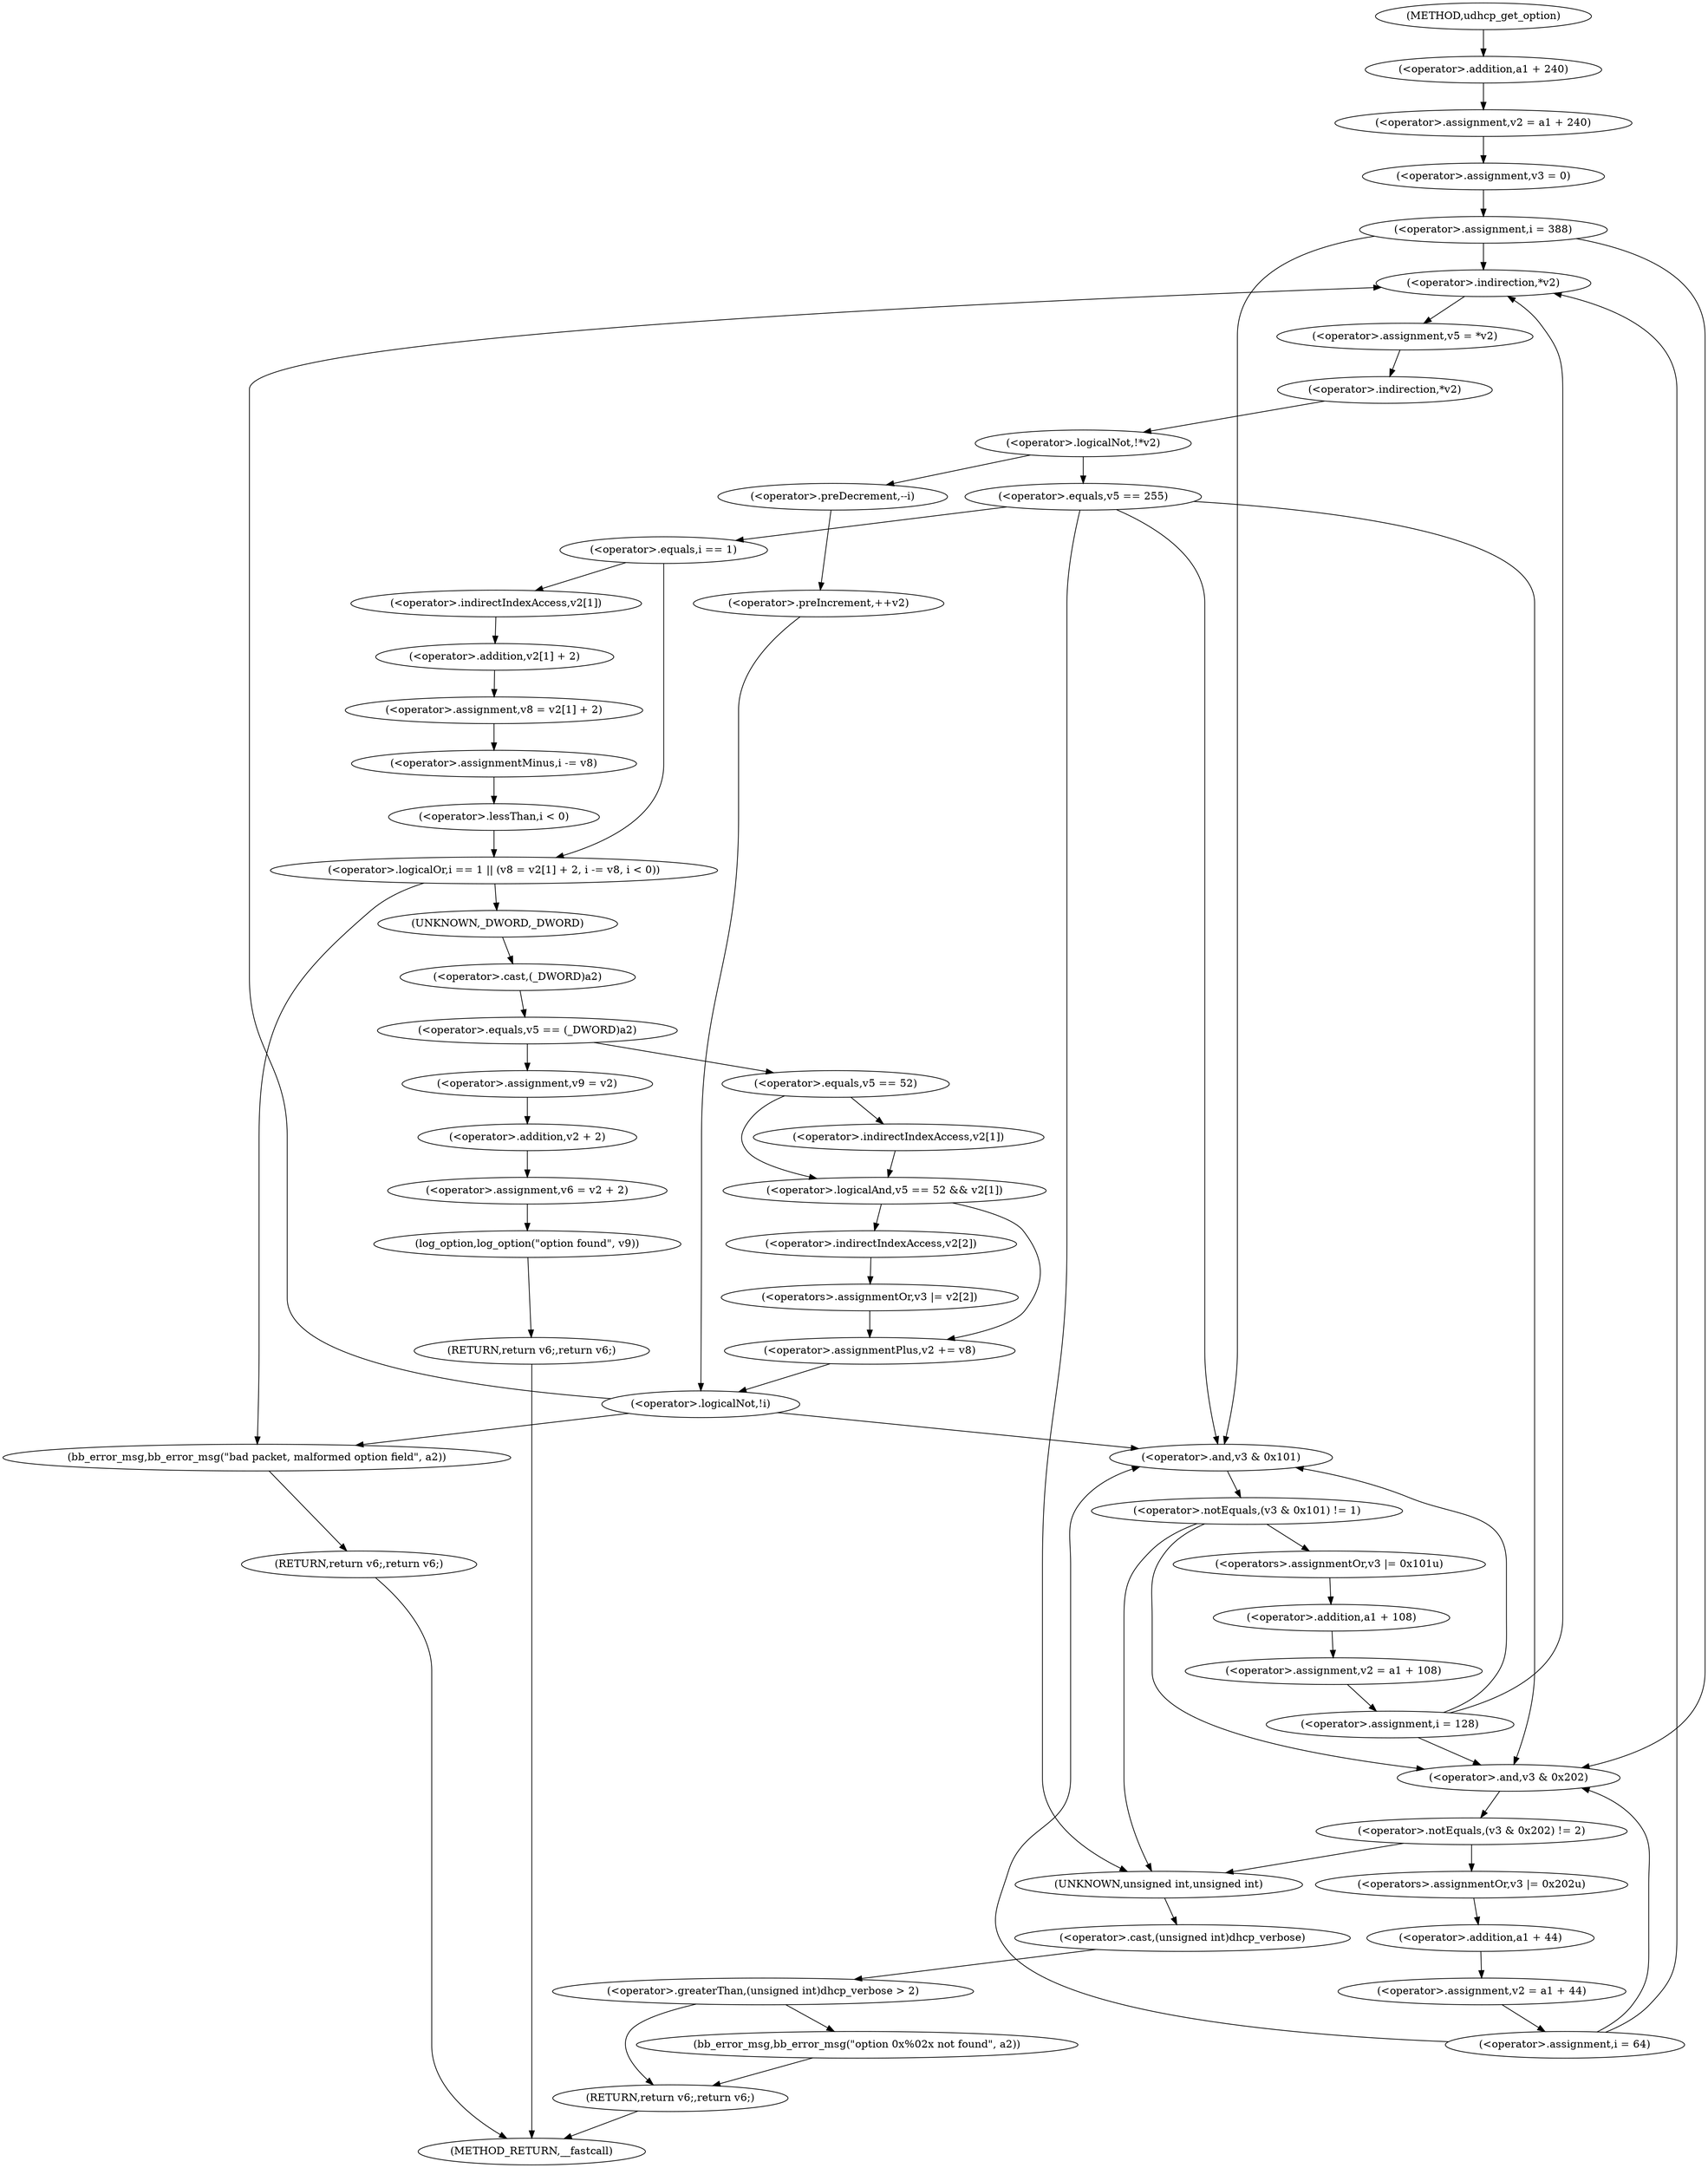 digraph udhcp_get_option {  
"1000119" [label = "(<operator>.assignment,v2 = a1 + 240)" ]
"1000121" [label = "(<operator>.addition,a1 + 240)" ]
"1000124" [label = "(<operator>.assignment,v3 = 0)" ]
"1000128" [label = "(<operator>.assignment,i = 388)" ]
"1000131" [label = "(<operator>.assignment,i = 64)" ]
"1000141" [label = "(<operator>.assignment,v5 = *v2)" ]
"1000143" [label = "(<operator>.indirection,*v2)" ]
"1000146" [label = "(<operator>.logicalNot,!*v2)" ]
"1000147" [label = "(<operator>.indirection,*v2)" ]
"1000150" [label = "(<operator>.preDecrement,--i)" ]
"1000152" [label = "(<operator>.preIncrement,++v2)" ]
"1000156" [label = "(<operator>.equals,v5 == 255)" ]
"1000161" [label = "(<operator>.logicalOr,i == 1 || (v8 = v2[1] + 2, i -= v8, i < 0))" ]
"1000162" [label = "(<operator>.equals,i == 1)" ]
"1000166" [label = "(<operator>.assignment,v8 = v2[1] + 2)" ]
"1000168" [label = "(<operator>.addition,v2[1] + 2)" ]
"1000169" [label = "(<operator>.indirectIndexAccess,v2[1])" ]
"1000174" [label = "(<operator>.assignmentMinus,i -= v8)" ]
"1000177" [label = "(<operator>.lessThan,i < 0)" ]
"1000183" [label = "(bb_error_msg,bb_error_msg(\"bad packet, malformed option field\", a2))" ]
"1000186" [label = "(RETURN,return v6;,return v6;)" ]
"1000189" [label = "(<operator>.equals,v5 == (_DWORD)a2)" ]
"1000191" [label = "(<operator>.cast,(_DWORD)a2)" ]
"1000192" [label = "(UNKNOWN,_DWORD,_DWORD)" ]
"1000195" [label = "(<operator>.assignment,v9 = v2)" ]
"1000198" [label = "(<operator>.assignment,v6 = v2 + 2)" ]
"1000200" [label = "(<operator>.addition,v2 + 2)" ]
"1000203" [label = "(log_option,log_option(\"option found\", v9))" ]
"1000206" [label = "(RETURN,return v6;,return v6;)" ]
"1000209" [label = "(<operator>.logicalAnd,v5 == 52 && v2[1])" ]
"1000210" [label = "(<operator>.equals,v5 == 52)" ]
"1000213" [label = "(<operator>.indirectIndexAccess,v2[1])" ]
"1000216" [label = "(<operators>.assignmentOr,v3 |= v2[2])" ]
"1000218" [label = "(<operator>.indirectIndexAccess,v2[2])" ]
"1000221" [label = "(<operator>.assignmentPlus,v2 += v8)" ]
"1000226" [label = "(<operator>.logicalNot,!i)" ]
"1000230" [label = "(<operator>.notEquals,(v3 & 0x101) != 1)" ]
"1000231" [label = "(<operator>.and,v3 & 0x101)" ]
"1000236" [label = "(<operators>.assignmentOr,v3 |= 0x101u)" ]
"1000239" [label = "(<operator>.assignment,v2 = a1 + 108)" ]
"1000241" [label = "(<operator>.addition,a1 + 108)" ]
"1000244" [label = "(<operator>.assignment,i = 128)" ]
"1000248" [label = "(<operator>.notEquals,(v3 & 0x202) != 2)" ]
"1000249" [label = "(<operator>.and,v3 & 0x202)" ]
"1000254" [label = "(<operators>.assignmentOr,v3 |= 0x202u)" ]
"1000257" [label = "(<operator>.assignment,v2 = a1 + 44)" ]
"1000259" [label = "(<operator>.addition,a1 + 44)" ]
"1000264" [label = "(<operator>.greaterThan,(unsigned int)dhcp_verbose > 2)" ]
"1000265" [label = "(<operator>.cast,(unsigned int)dhcp_verbose)" ]
"1000266" [label = "(UNKNOWN,unsigned int,unsigned int)" ]
"1000269" [label = "(bb_error_msg,bb_error_msg(\"option 0x%02x not found\", a2))" ]
"1000272" [label = "(RETURN,return v6;,return v6;)" ]
"1000108" [label = "(METHOD,udhcp_get_option)" ]
"1000274" [label = "(METHOD_RETURN,__fastcall)" ]
  "1000119" -> "1000124" 
  "1000121" -> "1000119" 
  "1000124" -> "1000128" 
  "1000128" -> "1000143" 
  "1000128" -> "1000231" 
  "1000128" -> "1000249" 
  "1000131" -> "1000143" 
  "1000131" -> "1000231" 
  "1000131" -> "1000249" 
  "1000141" -> "1000147" 
  "1000143" -> "1000141" 
  "1000146" -> "1000150" 
  "1000146" -> "1000156" 
  "1000147" -> "1000146" 
  "1000150" -> "1000152" 
  "1000152" -> "1000226" 
  "1000156" -> "1000231" 
  "1000156" -> "1000249" 
  "1000156" -> "1000266" 
  "1000156" -> "1000162" 
  "1000161" -> "1000183" 
  "1000161" -> "1000192" 
  "1000162" -> "1000161" 
  "1000162" -> "1000169" 
  "1000166" -> "1000174" 
  "1000168" -> "1000166" 
  "1000169" -> "1000168" 
  "1000174" -> "1000177" 
  "1000177" -> "1000161" 
  "1000183" -> "1000186" 
  "1000186" -> "1000274" 
  "1000189" -> "1000195" 
  "1000189" -> "1000210" 
  "1000191" -> "1000189" 
  "1000192" -> "1000191" 
  "1000195" -> "1000200" 
  "1000198" -> "1000203" 
  "1000200" -> "1000198" 
  "1000203" -> "1000206" 
  "1000206" -> "1000274" 
  "1000209" -> "1000218" 
  "1000209" -> "1000221" 
  "1000210" -> "1000209" 
  "1000210" -> "1000213" 
  "1000213" -> "1000209" 
  "1000216" -> "1000221" 
  "1000218" -> "1000216" 
  "1000221" -> "1000226" 
  "1000226" -> "1000143" 
  "1000226" -> "1000231" 
  "1000226" -> "1000183" 
  "1000230" -> "1000249" 
  "1000230" -> "1000266" 
  "1000230" -> "1000236" 
  "1000231" -> "1000230" 
  "1000236" -> "1000241" 
  "1000239" -> "1000244" 
  "1000241" -> "1000239" 
  "1000244" -> "1000143" 
  "1000244" -> "1000231" 
  "1000244" -> "1000249" 
  "1000248" -> "1000266" 
  "1000248" -> "1000254" 
  "1000249" -> "1000248" 
  "1000254" -> "1000259" 
  "1000257" -> "1000131" 
  "1000259" -> "1000257" 
  "1000264" -> "1000269" 
  "1000264" -> "1000272" 
  "1000265" -> "1000264" 
  "1000266" -> "1000265" 
  "1000269" -> "1000272" 
  "1000272" -> "1000274" 
  "1000108" -> "1000121" 
}
